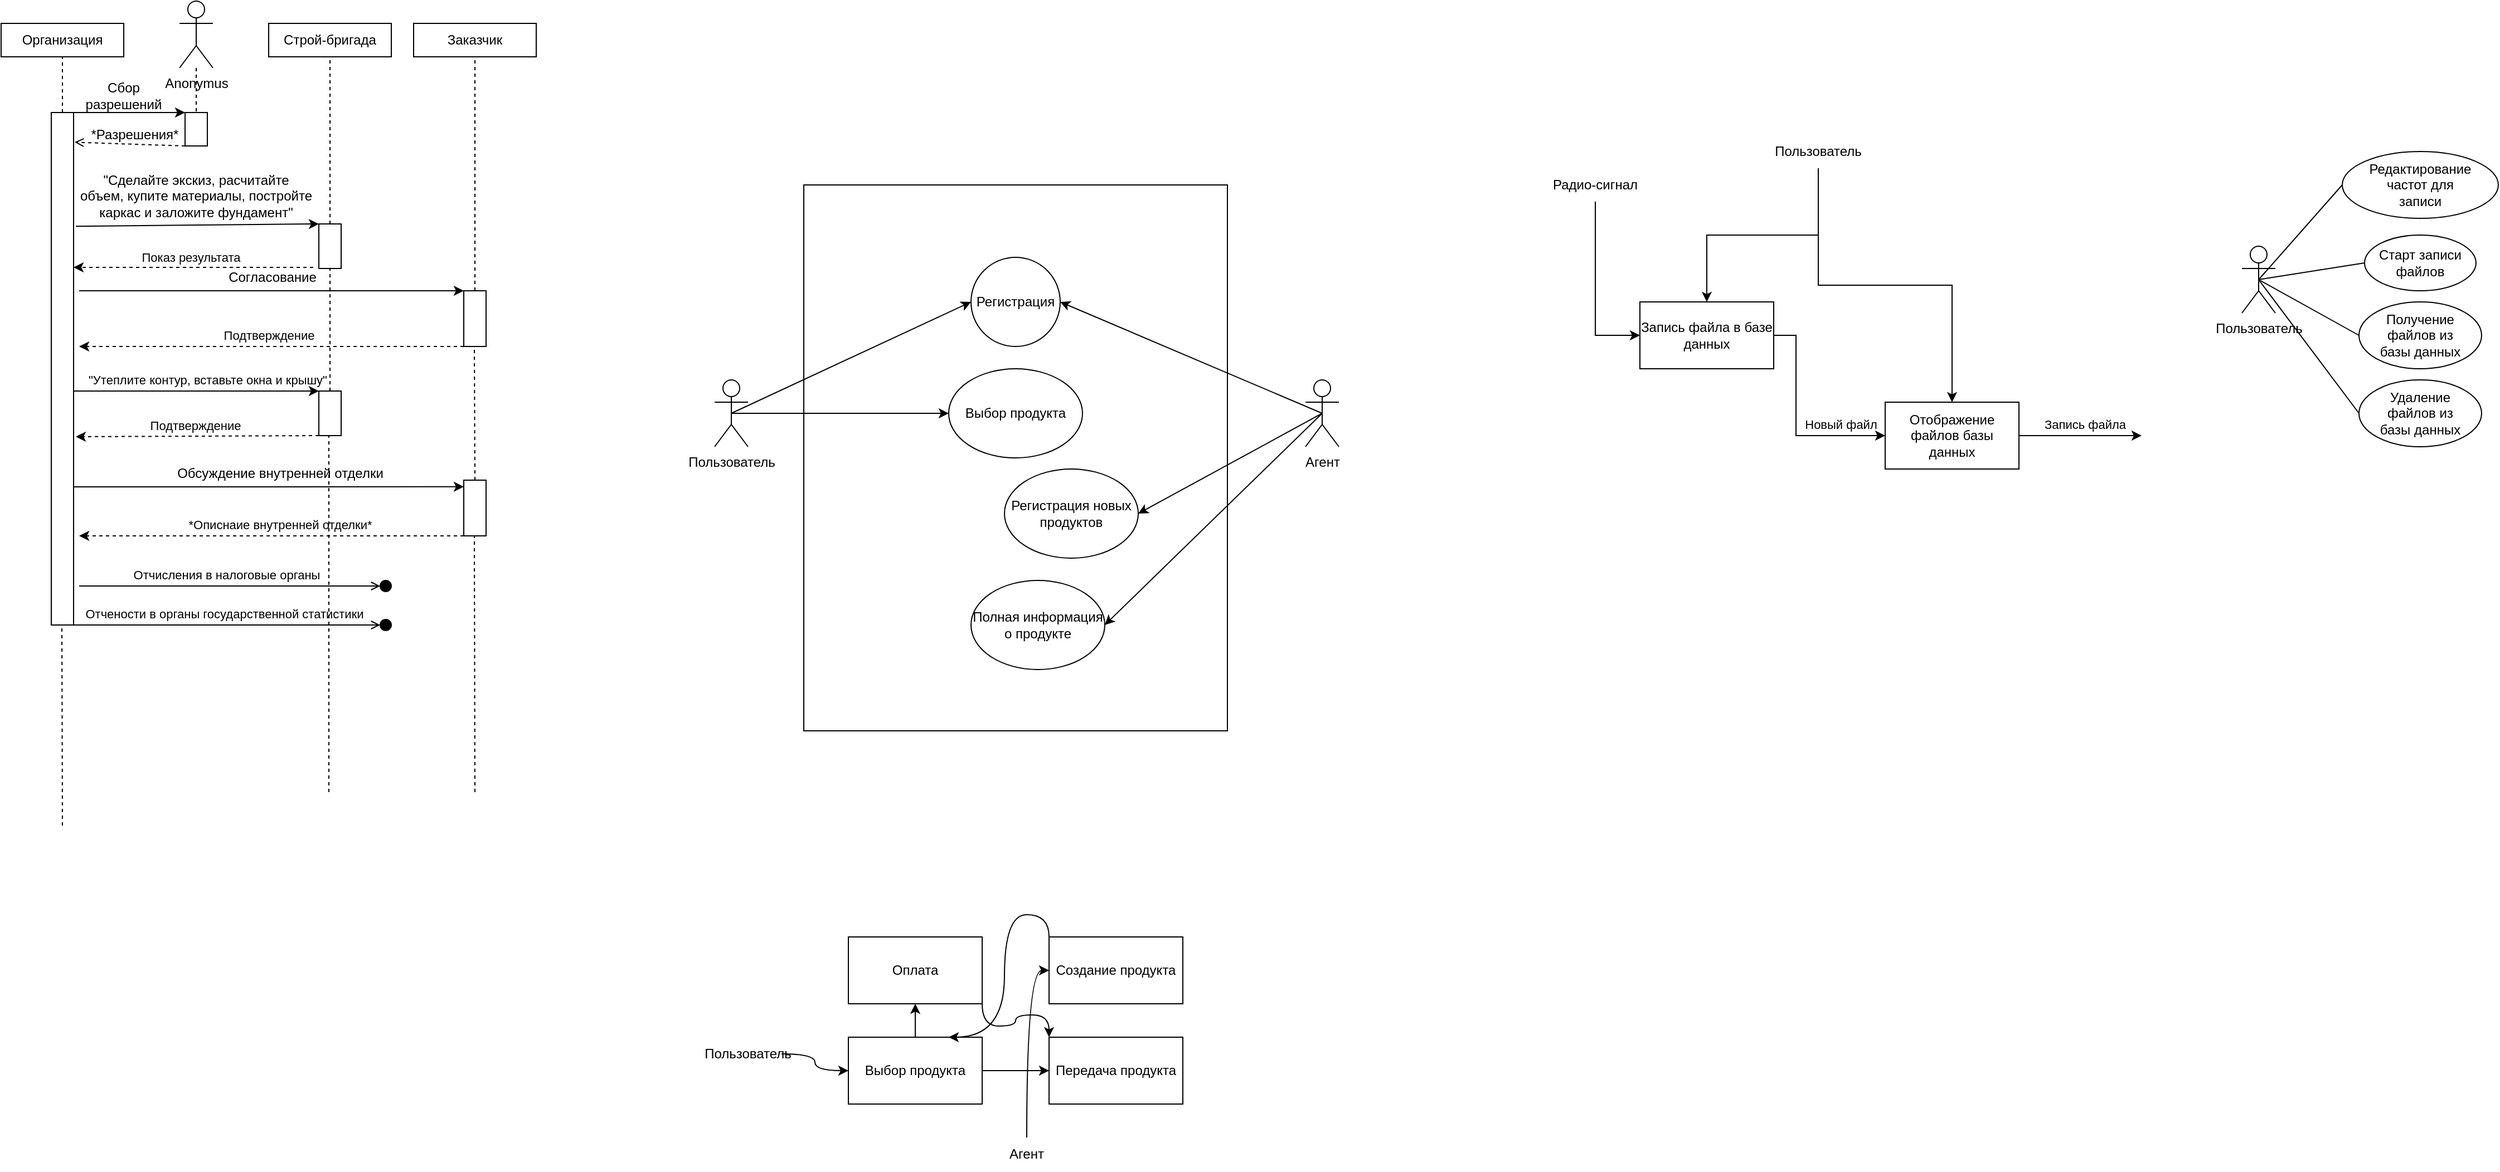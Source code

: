 <mxfile version="21.4.0" type="github">
  <diagram id="9A7MVEOFxFhtF_scJMIG" name="Страница 1">
    <mxGraphModel dx="1084" dy="775" grid="0" gridSize="10" guides="1" tooltips="1" connect="1" arrows="1" fold="1" page="0" pageScale="1" pageWidth="827" pageHeight="1169" math="0" shadow="0">
      <root>
        <mxCell id="0" />
        <mxCell id="1" parent="0" />
        <mxCell id="ippXnMR_HA9V69lSx-qk-1" value="Организация" style="rounded=0;whiteSpace=wrap;html=1;fillColor=none;" parent="1" vertex="1">
          <mxGeometry x="-220" y="50" width="110" height="30" as="geometry" />
        </mxCell>
        <mxCell id="ippXnMR_HA9V69lSx-qk-2" value="Заказчик" style="rounded=0;whiteSpace=wrap;html=1;fillColor=none;" parent="1" vertex="1">
          <mxGeometry x="150" y="50" width="110" height="30" as="geometry" />
        </mxCell>
        <mxCell id="ippXnMR_HA9V69lSx-qk-3" value="Строй-бригада" style="rounded=0;whiteSpace=wrap;html=1;fillColor=none;" parent="1" vertex="1">
          <mxGeometry x="20" y="50" width="110" height="30" as="geometry" />
        </mxCell>
        <mxCell id="ippXnMR_HA9V69lSx-qk-5" value="" style="rounded=0;whiteSpace=wrap;html=1;fillColor=none;" parent="1" vertex="1">
          <mxGeometry x="-175" y="130" width="20" height="460" as="geometry" />
        </mxCell>
        <mxCell id="ippXnMR_HA9V69lSx-qk-6" value="Anonymus" style="shape=umlActor;verticalLabelPosition=bottom;verticalAlign=top;html=1;outlineConnect=0;fillColor=none;" parent="1" vertex="1">
          <mxGeometry x="-60" y="30" width="30" height="60" as="geometry" />
        </mxCell>
        <mxCell id="ippXnMR_HA9V69lSx-qk-7" value="" style="rounded=0;whiteSpace=wrap;html=1;fillColor=none;" parent="1" vertex="1">
          <mxGeometry x="-55" y="130" width="20" height="30" as="geometry" />
        </mxCell>
        <mxCell id="ippXnMR_HA9V69lSx-qk-9" value="" style="endArrow=classic;html=1;rounded=0;entryX=0;entryY=0;entryDx=0;entryDy=0;exitX=1;exitY=0;exitDx=0;exitDy=0;" parent="1" source="ippXnMR_HA9V69lSx-qk-5" target="ippXnMR_HA9V69lSx-qk-7" edge="1">
          <mxGeometry width="50" height="50" relative="1" as="geometry">
            <mxPoint x="20" y="430" as="sourcePoint" />
            <mxPoint x="70" y="380" as="targetPoint" />
          </mxGeometry>
        </mxCell>
        <mxCell id="ippXnMR_HA9V69lSx-qk-10" value="" style="endArrow=open;html=1;rounded=0;dashed=1;exitX=0;exitY=1;exitDx=0;exitDy=0;entryX=1.05;entryY=0.058;entryDx=0;entryDy=0;entryPerimeter=0;endFill=0;" parent="1" source="ippXnMR_HA9V69lSx-qk-7" target="ippXnMR_HA9V69lSx-qk-5" edge="1">
          <mxGeometry width="50" height="50" relative="1" as="geometry">
            <mxPoint x="20" y="430" as="sourcePoint" />
            <mxPoint x="-150" y="180" as="targetPoint" />
          </mxGeometry>
        </mxCell>
        <mxCell id="ippXnMR_HA9V69lSx-qk-11" value="Сбор разрешений" style="text;html=1;strokeColor=none;fillColor=none;align=center;verticalAlign=middle;whiteSpace=wrap;rounded=0;" parent="1" vertex="1">
          <mxGeometry x="-140" y="100" width="60" height="30" as="geometry" />
        </mxCell>
        <mxCell id="ippXnMR_HA9V69lSx-qk-14" value="" style="endArrow=none;dashed=1;html=1;rounded=0;entryX=0.5;entryY=1;entryDx=0;entryDy=0;exitX=0.5;exitY=0;exitDx=0;exitDy=0;" parent="1" source="ippXnMR_HA9V69lSx-qk-5" target="ippXnMR_HA9V69lSx-qk-1" edge="1">
          <mxGeometry width="50" height="50" relative="1" as="geometry">
            <mxPoint x="20" y="420" as="sourcePoint" />
            <mxPoint x="70" y="370" as="targetPoint" />
          </mxGeometry>
        </mxCell>
        <mxCell id="ippXnMR_HA9V69lSx-qk-15" value="*Разрешения*" style="text;html=1;strokeColor=none;fillColor=none;align=center;verticalAlign=middle;whiteSpace=wrap;rounded=0;" parent="1" vertex="1">
          <mxGeometry x="-130" y="140" width="60" height="20" as="geometry" />
        </mxCell>
        <mxCell id="ippXnMR_HA9V69lSx-qk-16" value="" style="rounded=0;whiteSpace=wrap;html=1;fillColor=none;" parent="1" vertex="1">
          <mxGeometry x="65" y="230" width="20" height="40" as="geometry" />
        </mxCell>
        <mxCell id="ippXnMR_HA9V69lSx-qk-17" value="" style="rounded=0;whiteSpace=wrap;html=1;fillColor=none;" parent="1" vertex="1">
          <mxGeometry x="195" y="290" width="20" height="50" as="geometry" />
        </mxCell>
        <mxCell id="ippXnMR_HA9V69lSx-qk-18" value="" style="endArrow=none;dashed=1;html=1;rounded=0;entryX=0.5;entryY=1;entryDx=0;entryDy=0;exitX=0.5;exitY=0;exitDx=0;exitDy=0;" parent="1" source="ippXnMR_HA9V69lSx-qk-16" target="ippXnMR_HA9V69lSx-qk-3" edge="1">
          <mxGeometry width="50" height="50" relative="1" as="geometry">
            <mxPoint x="20" y="420" as="sourcePoint" />
            <mxPoint x="70" y="370" as="targetPoint" />
          </mxGeometry>
        </mxCell>
        <mxCell id="ippXnMR_HA9V69lSx-qk-19" value="" style="endArrow=none;dashed=1;html=1;rounded=0;entryX=0.5;entryY=1;entryDx=0;entryDy=0;exitX=0.5;exitY=0;exitDx=0;exitDy=0;" parent="1" source="ippXnMR_HA9V69lSx-qk-17" target="ippXnMR_HA9V69lSx-qk-2" edge="1">
          <mxGeometry width="50" height="50" relative="1" as="geometry">
            <mxPoint x="20" y="420" as="sourcePoint" />
            <mxPoint x="70" y="370" as="targetPoint" />
          </mxGeometry>
        </mxCell>
        <mxCell id="ippXnMR_HA9V69lSx-qk-20" value="" style="endArrow=none;dashed=1;html=1;rounded=0;entryX=0.5;entryY=0;entryDx=0;entryDy=0;" parent="1" source="ippXnMR_HA9V69lSx-qk-6" target="ippXnMR_HA9V69lSx-qk-7" edge="1">
          <mxGeometry width="50" height="50" relative="1" as="geometry">
            <mxPoint x="20" y="420" as="sourcePoint" />
            <mxPoint x="70" y="370" as="targetPoint" />
          </mxGeometry>
        </mxCell>
        <mxCell id="ippXnMR_HA9V69lSx-qk-21" value="" style="endArrow=classic;html=1;rounded=0;exitX=1.1;exitY=0.222;exitDx=0;exitDy=0;exitPerimeter=0;entryX=0;entryY=0;entryDx=0;entryDy=0;endFill=1;" parent="1" source="ippXnMR_HA9V69lSx-qk-5" target="ippXnMR_HA9V69lSx-qk-16" edge="1">
          <mxGeometry width="50" height="50" relative="1" as="geometry">
            <mxPoint x="-155" y="236" as="sourcePoint" />
            <mxPoint x="63" y="236.2" as="targetPoint" />
          </mxGeometry>
        </mxCell>
        <mxCell id="ippXnMR_HA9V69lSx-qk-22" value="&quot;Сделайте экскиз, расчитайте объем, купите материалы, постройте каркас и заложите фундамент&quot;" style="text;html=1;strokeColor=none;fillColor=none;align=center;verticalAlign=middle;whiteSpace=wrap;rounded=0;" parent="1" vertex="1">
          <mxGeometry x="-150" y="190" width="210" height="30" as="geometry" />
        </mxCell>
        <mxCell id="ippXnMR_HA9V69lSx-qk-24" value="&#xa;&lt;span style=&quot;color: rgb(0, 0, 0); font-family: Helvetica; font-size: 12px; font-style: normal; font-variant-ligatures: normal; font-variant-caps: normal; font-weight: 400; letter-spacing: normal; orphans: 2; text-align: center; text-indent: 0px; text-transform: none; widows: 2; word-spacing: 0px; -webkit-text-stroke-width: 0px; text-decoration-thickness: initial; text-decoration-style: initial; text-decoration-color: initial; float: none; display: inline !important;&quot;&gt;Согласование&lt;/span&gt;&#xa;&#xa;" style="endArrow=classic;html=1;rounded=0;entryX=0;entryY=0;entryDx=0;entryDy=0;endFill=1;labelBackgroundColor=none;" parent="1" target="ippXnMR_HA9V69lSx-qk-17" edge="1">
          <mxGeometry y="6" width="50" height="50" relative="1" as="geometry">
            <mxPoint x="-150" y="290" as="sourcePoint" />
            <mxPoint x="195" y="295.9" as="targetPoint" />
            <mxPoint as="offset" />
          </mxGeometry>
        </mxCell>
        <mxCell id="ippXnMR_HA9V69lSx-qk-26" value="Подтверждение" style="endArrow=classic;html=1;rounded=0;exitX=0;exitY=1;exitDx=0;exitDy=0;dashed=1;labelBackgroundColor=none;" parent="1" source="ippXnMR_HA9V69lSx-qk-17" edge="1">
          <mxGeometry x="0.015" y="-10" width="50" height="50" relative="1" as="geometry">
            <mxPoint x="20" y="370" as="sourcePoint" />
            <mxPoint x="-150" y="340" as="targetPoint" />
            <mxPoint as="offset" />
          </mxGeometry>
        </mxCell>
        <mxCell id="ippXnMR_HA9V69lSx-qk-28" value="" style="rounded=0;whiteSpace=wrap;html=1;fillColor=none;" parent="1" vertex="1">
          <mxGeometry x="195" y="460" width="20" height="50" as="geometry" />
        </mxCell>
        <mxCell id="ippXnMR_HA9V69lSx-qk-29" value="&#xa;&lt;span style=&quot;color: rgb(0, 0, 0); font-family: Helvetica; font-size: 12px; font-style: normal; font-variant-ligatures: normal; font-variant-caps: normal; font-weight: 400; letter-spacing: normal; orphans: 2; text-align: center; text-indent: 0px; text-transform: none; widows: 2; word-spacing: 0px; -webkit-text-stroke-width: 0px; text-decoration-thickness: initial; text-decoration-style: initial; text-decoration-color: initial; float: none; display: inline !important;&quot;&gt;Обсуждение внутренней отделки&lt;/span&gt;&#xa;&#xa;" style="endArrow=classic;html=1;rounded=0;exitX=1;exitY=0.112;exitDx=0;exitDy=0;exitPerimeter=0;entryX=0;entryY=0.308;entryDx=0;entryDy=0;entryPerimeter=0;endFill=1;labelBackgroundColor=none;" parent="1" edge="1">
          <mxGeometry x="0.057" y="6" width="50" height="50" relative="1" as="geometry">
            <mxPoint x="-155" y="466" as="sourcePoint" />
            <mxPoint x="195" y="465.9" as="targetPoint" />
            <mxPoint as="offset" />
          </mxGeometry>
        </mxCell>
        <mxCell id="ippXnMR_HA9V69lSx-qk-31" value="*Описнаие внутренней отделки*" style="endArrow=classic;html=1;rounded=0;exitX=0;exitY=1;exitDx=0;exitDy=0;dashed=1;labelBackgroundColor=none;" parent="1" source="ippXnMR_HA9V69lSx-qk-28" edge="1">
          <mxGeometry x="-0.043" y="-10" width="50" height="50" relative="1" as="geometry">
            <mxPoint x="20" y="540" as="sourcePoint" />
            <mxPoint x="-150" y="510" as="targetPoint" />
            <mxPoint as="offset" />
          </mxGeometry>
        </mxCell>
        <mxCell id="ippXnMR_HA9V69lSx-qk-33" value="Показ результата" style="endArrow=classic;html=1;rounded=0;dashed=1;" parent="1" edge="1">
          <mxGeometry x="0.023" y="-9" width="50" height="50" relative="1" as="geometry">
            <mxPoint x="60" y="269" as="sourcePoint" />
            <mxPoint x="-155" y="269" as="targetPoint" />
            <mxPoint as="offset" />
          </mxGeometry>
        </mxCell>
        <mxCell id="ippXnMR_HA9V69lSx-qk-34" value="" style="rounded=0;whiteSpace=wrap;html=1;fillColor=none;" parent="1" vertex="1">
          <mxGeometry x="65" y="380" width="20" height="40" as="geometry" />
        </mxCell>
        <mxCell id="ippXnMR_HA9V69lSx-qk-37" value="&quot;Утеплите контур, вставьте окна и крышу&quot;" style="endArrow=classic;html=1;rounded=0;endFill=1;labelBackgroundColor=none;" parent="1" edge="1">
          <mxGeometry x="0.091" y="10" width="50" height="50" relative="1" as="geometry">
            <mxPoint x="-155" y="380" as="sourcePoint" />
            <mxPoint x="65" y="380" as="targetPoint" />
            <mxPoint as="offset" />
          </mxGeometry>
        </mxCell>
        <mxCell id="ippXnMR_HA9V69lSx-qk-38" value="Подтверждение" style="endArrow=classic;html=1;rounded=0;exitX=0;exitY=1;exitDx=0;exitDy=0;dashed=1;labelBackgroundColor=none;entryX=1.1;entryY=0.562;entryDx=0;entryDy=0;entryPerimeter=0;" parent="1" source="ippXnMR_HA9V69lSx-qk-34" edge="1">
          <mxGeometry x="0.015" y="-10" width="50" height="50" relative="1" as="geometry">
            <mxPoint x="200" y="424.1" as="sourcePoint" />
            <mxPoint x="-153" y="421" as="targetPoint" />
            <mxPoint as="offset" />
          </mxGeometry>
        </mxCell>
        <mxCell id="ippXnMR_HA9V69lSx-qk-39" value="" style="endArrow=none;dashed=1;html=1;rounded=0;labelBackgroundColor=none;exitX=0.5;exitY=0;exitDx=0;exitDy=0;entryX=0.5;entryY=1;entryDx=0;entryDy=0;" parent="1" source="ippXnMR_HA9V69lSx-qk-34" target="ippXnMR_HA9V69lSx-qk-16" edge="1">
          <mxGeometry width="50" height="50" relative="1" as="geometry">
            <mxPoint x="-70" y="350" as="sourcePoint" />
            <mxPoint x="80" y="270" as="targetPoint" />
          </mxGeometry>
        </mxCell>
        <mxCell id="ippXnMR_HA9V69lSx-qk-40" value="Отчисления в налоговые органы" style="endArrow=open;html=1;rounded=0;labelBackgroundColor=none;endFill=0;" parent="1" target="ippXnMR_HA9V69lSx-qk-42" edge="1">
          <mxGeometry x="-0.023" y="10" width="50" height="50" relative="1" as="geometry">
            <mxPoint x="-150" y="555" as="sourcePoint" />
            <mxPoint x="60" y="560" as="targetPoint" />
            <mxPoint as="offset" />
          </mxGeometry>
        </mxCell>
        <mxCell id="ippXnMR_HA9V69lSx-qk-41" value="Отчености в органы государственной статистики" style="endArrow=open;html=1;rounded=0;labelBackgroundColor=none;endFill=0;entryX=0;entryY=0.5;entryDx=0;entryDy=0;" parent="1" target="ippXnMR_HA9V69lSx-qk-43" edge="1">
          <mxGeometry x="-0.018" y="10" width="50" height="50" relative="1" as="geometry">
            <mxPoint x="-155" y="590" as="sourcePoint" />
            <mxPoint x="60" y="590" as="targetPoint" />
            <mxPoint as="offset" />
          </mxGeometry>
        </mxCell>
        <mxCell id="ippXnMR_HA9V69lSx-qk-42" value="" style="ellipse;whiteSpace=wrap;html=1;aspect=fixed;fillColor=#000000;" parent="1" vertex="1">
          <mxGeometry x="120" y="550" width="10" height="10" as="geometry" />
        </mxCell>
        <mxCell id="ippXnMR_HA9V69lSx-qk-43" value="" style="ellipse;whiteSpace=wrap;html=1;aspect=fixed;fillColor=#000000;" parent="1" vertex="1">
          <mxGeometry x="120" y="585" width="10" height="10" as="geometry" />
        </mxCell>
        <mxCell id="ippXnMR_HA9V69lSx-qk-47" value="" style="endArrow=none;dashed=1;html=1;rounded=0;labelBackgroundColor=none;entryX=0.5;entryY=1;entryDx=0;entryDy=0;" parent="1" edge="1">
          <mxGeometry width="50" height="50" relative="1" as="geometry">
            <mxPoint x="74" y="740" as="sourcePoint" />
            <mxPoint x="74" y="420" as="targetPoint" />
          </mxGeometry>
        </mxCell>
        <mxCell id="ippXnMR_HA9V69lSx-qk-48" value="" style="endArrow=none;dashed=1;html=1;rounded=0;labelBackgroundColor=none;exitX=0.5;exitY=0;exitDx=0;exitDy=0;entryX=0.5;entryY=1;entryDx=0;entryDy=0;" parent="1" source="ippXnMR_HA9V69lSx-qk-28" edge="1">
          <mxGeometry width="50" height="50" relative="1" as="geometry">
            <mxPoint x="204.5" y="450" as="sourcePoint" />
            <mxPoint x="204.5" y="340" as="targetPoint" />
          </mxGeometry>
        </mxCell>
        <mxCell id="ippXnMR_HA9V69lSx-qk-50" value="" style="endArrow=none;dashed=1;html=1;rounded=0;labelBackgroundColor=none;entryX=0.5;entryY=1;entryDx=0;entryDy=0;" parent="1" edge="1">
          <mxGeometry width="50" height="50" relative="1" as="geometry">
            <mxPoint x="205" y="740" as="sourcePoint" />
            <mxPoint x="204.5" y="510" as="targetPoint" />
          </mxGeometry>
        </mxCell>
        <mxCell id="ippXnMR_HA9V69lSx-qk-51" value="" style="endArrow=none;dashed=1;html=1;rounded=0;labelBackgroundColor=none;entryX=0.5;entryY=1;entryDx=0;entryDy=0;" parent="1" edge="1">
          <mxGeometry width="50" height="50" relative="1" as="geometry">
            <mxPoint x="-165" y="770" as="sourcePoint" />
            <mxPoint x="-165.5" y="590" as="targetPoint" />
          </mxGeometry>
        </mxCell>
        <mxCell id="7LROkoG0Fuhfw2bmRUbS-1" value="" style="rounded=0;whiteSpace=wrap;html=1;fillColor=none;" parent="1" vertex="1">
          <mxGeometry x="500" y="195" width="380" height="490" as="geometry" />
        </mxCell>
        <mxCell id="7LROkoG0Fuhfw2bmRUbS-8" style="rounded=0;orthogonalLoop=1;jettySize=auto;html=1;exitX=0.5;exitY=0.5;exitDx=0;exitDy=0;exitPerimeter=0;entryX=0;entryY=0.5;entryDx=0;entryDy=0;" parent="1" source="7LROkoG0Fuhfw2bmRUbS-2" target="7LROkoG0Fuhfw2bmRUbS-6" edge="1">
          <mxGeometry relative="1" as="geometry" />
        </mxCell>
        <mxCell id="7LROkoG0Fuhfw2bmRUbS-10" style="rounded=0;orthogonalLoop=1;jettySize=auto;html=1;exitX=0.5;exitY=0.5;exitDx=0;exitDy=0;exitPerimeter=0;entryX=0;entryY=0.5;entryDx=0;entryDy=0;" parent="1" source="7LROkoG0Fuhfw2bmRUbS-2" target="7LROkoG0Fuhfw2bmRUbS-9" edge="1">
          <mxGeometry relative="1" as="geometry" />
        </mxCell>
        <mxCell id="7LROkoG0Fuhfw2bmRUbS-2" value="Пользователь" style="shape=umlActor;verticalLabelPosition=bottom;verticalAlign=top;html=1;outlineConnect=0;" parent="1" vertex="1">
          <mxGeometry x="420" y="370" width="30" height="60" as="geometry" />
        </mxCell>
        <mxCell id="7LROkoG0Fuhfw2bmRUbS-7" style="rounded=0;orthogonalLoop=1;jettySize=auto;html=1;exitX=0.5;exitY=0.5;exitDx=0;exitDy=0;exitPerimeter=0;entryX=1;entryY=0.5;entryDx=0;entryDy=0;" parent="1" source="7LROkoG0Fuhfw2bmRUbS-3" target="7LROkoG0Fuhfw2bmRUbS-6" edge="1">
          <mxGeometry relative="1" as="geometry" />
        </mxCell>
        <mxCell id="7LROkoG0Fuhfw2bmRUbS-12" style="rounded=0;orthogonalLoop=1;jettySize=auto;html=1;exitX=0.5;exitY=0.5;exitDx=0;exitDy=0;exitPerimeter=0;entryX=1;entryY=0.5;entryDx=0;entryDy=0;" parent="1" source="7LROkoG0Fuhfw2bmRUbS-3" target="7LROkoG0Fuhfw2bmRUbS-11" edge="1">
          <mxGeometry relative="1" as="geometry" />
        </mxCell>
        <mxCell id="7LROkoG0Fuhfw2bmRUbS-14" style="rounded=0;orthogonalLoop=1;jettySize=auto;html=1;exitX=0.5;exitY=0.5;exitDx=0;exitDy=0;exitPerimeter=0;entryX=1;entryY=0.5;entryDx=0;entryDy=0;" parent="1" source="7LROkoG0Fuhfw2bmRUbS-3" target="7LROkoG0Fuhfw2bmRUbS-13" edge="1">
          <mxGeometry relative="1" as="geometry" />
        </mxCell>
        <mxCell id="7LROkoG0Fuhfw2bmRUbS-3" value="Агент" style="shape=umlActor;verticalLabelPosition=bottom;verticalAlign=top;html=1;outlineConnect=0;" parent="1" vertex="1">
          <mxGeometry x="950" y="370" width="30" height="60" as="geometry" />
        </mxCell>
        <mxCell id="7LROkoG0Fuhfw2bmRUbS-6" value="Регистрация" style="ellipse;whiteSpace=wrap;html=1;aspect=fixed;" parent="1" vertex="1">
          <mxGeometry x="650" y="260" width="80" height="80" as="geometry" />
        </mxCell>
        <mxCell id="7LROkoG0Fuhfw2bmRUbS-9" value="Выбор продукта" style="ellipse;whiteSpace=wrap;html=1;" parent="1" vertex="1">
          <mxGeometry x="630" y="360" width="120" height="80" as="geometry" />
        </mxCell>
        <mxCell id="7LROkoG0Fuhfw2bmRUbS-11" value="Регистрация новых продуктов" style="ellipse;whiteSpace=wrap;html=1;" parent="1" vertex="1">
          <mxGeometry x="680" y="450" width="120" height="80" as="geometry" />
        </mxCell>
        <mxCell id="7LROkoG0Fuhfw2bmRUbS-13" value="Полная информация о продукте" style="ellipse;whiteSpace=wrap;html=1;" parent="1" vertex="1">
          <mxGeometry x="650" y="550" width="120" height="80" as="geometry" />
        </mxCell>
        <mxCell id="7LROkoG0Fuhfw2bmRUbS-23" style="edgeStyle=orthogonalEdgeStyle;rounded=0;orthogonalLoop=1;jettySize=auto;html=1;exitX=1;exitY=1;exitDx=0;exitDy=0;entryX=0;entryY=0;entryDx=0;entryDy=0;curved=1;" parent="1" source="7LROkoG0Fuhfw2bmRUbS-15" target="7LROkoG0Fuhfw2bmRUbS-18" edge="1">
          <mxGeometry relative="1" as="geometry" />
        </mxCell>
        <mxCell id="7LROkoG0Fuhfw2bmRUbS-15" value="Оплата" style="rounded=0;whiteSpace=wrap;html=1;" parent="1" vertex="1">
          <mxGeometry x="540" y="870" width="120" height="60" as="geometry" />
        </mxCell>
        <mxCell id="7LROkoG0Fuhfw2bmRUbS-22" style="edgeStyle=orthogonalEdgeStyle;rounded=0;orthogonalLoop=1;jettySize=auto;html=1;exitX=0.5;exitY=0;exitDx=0;exitDy=0;entryX=0.5;entryY=1;entryDx=0;entryDy=0;" parent="1" source="7LROkoG0Fuhfw2bmRUbS-16" target="7LROkoG0Fuhfw2bmRUbS-15" edge="1">
          <mxGeometry relative="1" as="geometry" />
        </mxCell>
        <mxCell id="7LROkoG0Fuhfw2bmRUbS-24" style="edgeStyle=orthogonalEdgeStyle;rounded=0;orthogonalLoop=1;jettySize=auto;html=1;exitX=1;exitY=0.5;exitDx=0;exitDy=0;entryX=0;entryY=0.5;entryDx=0;entryDy=0;" parent="1" source="7LROkoG0Fuhfw2bmRUbS-16" target="7LROkoG0Fuhfw2bmRUbS-18" edge="1">
          <mxGeometry relative="1" as="geometry" />
        </mxCell>
        <mxCell id="7LROkoG0Fuhfw2bmRUbS-16" value="Выбор продукта" style="rounded=0;whiteSpace=wrap;html=1;" parent="1" vertex="1">
          <mxGeometry x="540" y="960" width="120" height="60" as="geometry" />
        </mxCell>
        <mxCell id="7LROkoG0Fuhfw2bmRUbS-26" style="edgeStyle=orthogonalEdgeStyle;rounded=0;orthogonalLoop=1;jettySize=auto;html=1;exitX=0;exitY=0;exitDx=0;exitDy=0;entryX=0.75;entryY=0;entryDx=0;entryDy=0;curved=1;" parent="1" source="7LROkoG0Fuhfw2bmRUbS-17" target="7LROkoG0Fuhfw2bmRUbS-16" edge="1">
          <mxGeometry relative="1" as="geometry">
            <Array as="points">
              <mxPoint x="720" y="850" />
              <mxPoint x="680" y="850" />
              <mxPoint x="680" y="960" />
            </Array>
          </mxGeometry>
        </mxCell>
        <mxCell id="7LROkoG0Fuhfw2bmRUbS-17" value="Создание продукта" style="rounded=0;whiteSpace=wrap;html=1;" parent="1" vertex="1">
          <mxGeometry x="720" y="870" width="120" height="60" as="geometry" />
        </mxCell>
        <mxCell id="7LROkoG0Fuhfw2bmRUbS-18" value="Передача продукта" style="rounded=0;whiteSpace=wrap;html=1;" parent="1" vertex="1">
          <mxGeometry x="720" y="960" width="120" height="60" as="geometry" />
        </mxCell>
        <mxCell id="7LROkoG0Fuhfw2bmRUbS-21" value="" style="edgeStyle=orthogonalEdgeStyle;rounded=0;orthogonalLoop=1;jettySize=auto;html=1;curved=1;" parent="1" source="7LROkoG0Fuhfw2bmRUbS-19" target="7LROkoG0Fuhfw2bmRUbS-16" edge="1">
          <mxGeometry relative="1" as="geometry" />
        </mxCell>
        <mxCell id="7LROkoG0Fuhfw2bmRUbS-19" value="Пользователь" style="text;html=1;strokeColor=none;fillColor=none;align=center;verticalAlign=middle;whiteSpace=wrap;rounded=0;" parent="1" vertex="1">
          <mxGeometry x="420" y="960" width="60" height="30" as="geometry" />
        </mxCell>
        <mxCell id="7LROkoG0Fuhfw2bmRUbS-25" style="edgeStyle=orthogonalEdgeStyle;rounded=0;orthogonalLoop=1;jettySize=auto;html=1;exitX=0.5;exitY=0;exitDx=0;exitDy=0;entryX=0;entryY=0.5;entryDx=0;entryDy=0;curved=1;" parent="1" source="7LROkoG0Fuhfw2bmRUbS-20" target="7LROkoG0Fuhfw2bmRUbS-17" edge="1">
          <mxGeometry relative="1" as="geometry" />
        </mxCell>
        <mxCell id="7LROkoG0Fuhfw2bmRUbS-20" value="Агент" style="text;html=1;strokeColor=none;fillColor=none;align=center;verticalAlign=middle;whiteSpace=wrap;rounded=0;" parent="1" vertex="1">
          <mxGeometry x="670" y="1050" width="60" height="30" as="geometry" />
        </mxCell>
        <mxCell id="GzgIg2TXakf5-dDF0Mml-9" style="edgeStyle=orthogonalEdgeStyle;rounded=0;orthogonalLoop=1;jettySize=auto;html=1;exitX=0.5;exitY=1;exitDx=0;exitDy=0;entryX=0.5;entryY=0;entryDx=0;entryDy=0;" parent="1" source="GzgIg2TXakf5-dDF0Mml-1" target="GzgIg2TXakf5-dDF0Mml-6" edge="1">
          <mxGeometry relative="1" as="geometry" />
        </mxCell>
        <mxCell id="GzgIg2TXakf5-dDF0Mml-10" style="edgeStyle=orthogonalEdgeStyle;rounded=0;orthogonalLoop=1;jettySize=auto;html=1;exitX=0.5;exitY=1;exitDx=0;exitDy=0;entryX=0.5;entryY=0;entryDx=0;entryDy=0;" parent="1" source="GzgIg2TXakf5-dDF0Mml-1" target="GzgIg2TXakf5-dDF0Mml-5" edge="1">
          <mxGeometry relative="1" as="geometry" />
        </mxCell>
        <mxCell id="GzgIg2TXakf5-dDF0Mml-1" value="Пользователь" style="text;html=1;strokeColor=none;fillColor=none;align=center;verticalAlign=middle;whiteSpace=wrap;rounded=0;" parent="1" vertex="1">
          <mxGeometry x="1380" y="150" width="60" height="30" as="geometry" />
        </mxCell>
        <mxCell id="GzgIg2TXakf5-dDF0Mml-7" style="edgeStyle=orthogonalEdgeStyle;rounded=0;orthogonalLoop=1;jettySize=auto;html=1;exitX=0.5;exitY=1;exitDx=0;exitDy=0;entryX=0;entryY=0.5;entryDx=0;entryDy=0;" parent="1" source="GzgIg2TXakf5-dDF0Mml-2" target="GzgIg2TXakf5-dDF0Mml-6" edge="1">
          <mxGeometry relative="1" as="geometry" />
        </mxCell>
        <mxCell id="GzgIg2TXakf5-dDF0Mml-2" value="Радио-сигнал" style="text;html=1;strokeColor=none;fillColor=none;align=center;verticalAlign=middle;whiteSpace=wrap;rounded=0;" parent="1" vertex="1">
          <mxGeometry x="1160" y="180" width="100" height="30" as="geometry" />
        </mxCell>
        <mxCell id="GzgIg2TXakf5-dDF0Mml-5" value="Отображение файлов базы данных" style="rounded=0;whiteSpace=wrap;html=1;" parent="1" vertex="1">
          <mxGeometry x="1470" y="390" width="120" height="60" as="geometry" />
        </mxCell>
        <mxCell id="GzgIg2TXakf5-dDF0Mml-11" value="Новый файл" style="edgeStyle=orthogonalEdgeStyle;rounded=0;orthogonalLoop=1;jettySize=auto;html=1;exitX=1;exitY=0.5;exitDx=0;exitDy=0;entryX=0;entryY=0.5;entryDx=0;entryDy=0;labelBackgroundColor=none;" parent="1" source="GzgIg2TXakf5-dDF0Mml-6" target="GzgIg2TXakf5-dDF0Mml-5" edge="1">
          <mxGeometry x="0.579" y="10" relative="1" as="geometry">
            <Array as="points">
              <mxPoint x="1390" y="330" />
              <mxPoint x="1390" y="420" />
            </Array>
            <mxPoint as="offset" />
          </mxGeometry>
        </mxCell>
        <mxCell id="GzgIg2TXakf5-dDF0Mml-6" value="Запись файла в базе данных" style="rounded=0;whiteSpace=wrap;html=1;" parent="1" vertex="1">
          <mxGeometry x="1250" y="300" width="120" height="60" as="geometry" />
        </mxCell>
        <mxCell id="GzgIg2TXakf5-dDF0Mml-8" value="Запись файла" style="endArrow=classic;html=1;rounded=0;exitX=1;exitY=0.5;exitDx=0;exitDy=0;labelBackgroundColor=none;" parent="1" source="GzgIg2TXakf5-dDF0Mml-5" edge="1">
          <mxGeometry x="0.077" y="10" width="50" height="50" relative="1" as="geometry">
            <mxPoint x="1420" y="430" as="sourcePoint" />
            <mxPoint x="1700" y="420" as="targetPoint" />
            <mxPoint as="offset" />
          </mxGeometry>
        </mxCell>
        <mxCell id="PtEYWR6Bmqo4I_ZJXxm--7" style="rounded=0;orthogonalLoop=1;jettySize=auto;html=1;exitX=0.5;exitY=0.5;exitDx=0;exitDy=0;exitPerimeter=0;entryX=0;entryY=0.5;entryDx=0;entryDy=0;endArrow=none;endFill=0;strokeColor=default;" edge="1" parent="1" source="PtEYWR6Bmqo4I_ZJXxm--1" target="PtEYWR6Bmqo4I_ZJXxm--3">
          <mxGeometry relative="1" as="geometry" />
        </mxCell>
        <mxCell id="PtEYWR6Bmqo4I_ZJXxm--8" style="rounded=0;orthogonalLoop=1;jettySize=auto;html=1;exitX=0.5;exitY=0.5;exitDx=0;exitDy=0;exitPerimeter=0;entryX=0;entryY=0.5;entryDx=0;entryDy=0;endArrow=none;endFill=0;" edge="1" parent="1" source="PtEYWR6Bmqo4I_ZJXxm--1" target="PtEYWR6Bmqo4I_ZJXxm--4">
          <mxGeometry relative="1" as="geometry" />
        </mxCell>
        <mxCell id="PtEYWR6Bmqo4I_ZJXxm--9" style="rounded=0;orthogonalLoop=1;jettySize=auto;html=1;exitX=0.5;exitY=0.5;exitDx=0;exitDy=0;exitPerimeter=0;entryX=0;entryY=0.5;entryDx=0;entryDy=0;endArrow=none;endFill=0;" edge="1" parent="1" source="PtEYWR6Bmqo4I_ZJXxm--1" target="PtEYWR6Bmqo4I_ZJXxm--5">
          <mxGeometry relative="1" as="geometry" />
        </mxCell>
        <mxCell id="PtEYWR6Bmqo4I_ZJXxm--10" style="rounded=0;orthogonalLoop=1;jettySize=auto;html=1;exitX=0.5;exitY=0.5;exitDx=0;exitDy=0;exitPerimeter=0;entryX=0;entryY=0.5;entryDx=0;entryDy=0;endArrow=none;endFill=0;" edge="1" parent="1" source="PtEYWR6Bmqo4I_ZJXxm--1" target="PtEYWR6Bmqo4I_ZJXxm--6">
          <mxGeometry relative="1" as="geometry" />
        </mxCell>
        <mxCell id="PtEYWR6Bmqo4I_ZJXxm--1" value="Пользователь" style="shape=umlActor;verticalLabelPosition=bottom;verticalAlign=top;html=1;outlineConnect=0;" vertex="1" parent="1">
          <mxGeometry x="1790" y="250" width="30" height="60" as="geometry" />
        </mxCell>
        <mxCell id="PtEYWR6Bmqo4I_ZJXxm--3" value="Редактирование&lt;br&gt;частот для&lt;br&gt;записи" style="ellipse;whiteSpace=wrap;html=1;" vertex="1" parent="1">
          <mxGeometry x="1880" y="165" width="140" height="60" as="geometry" />
        </mxCell>
        <mxCell id="PtEYWR6Bmqo4I_ZJXxm--4" value="Старт записи файлов" style="ellipse;whiteSpace=wrap;html=1;" vertex="1" parent="1">
          <mxGeometry x="1900" y="240" width="100" height="50" as="geometry" />
        </mxCell>
        <mxCell id="PtEYWR6Bmqo4I_ZJXxm--5" value="Получение &lt;br&gt;файлов из&lt;br&gt;базы данных" style="ellipse;whiteSpace=wrap;html=1;" vertex="1" parent="1">
          <mxGeometry x="1895" y="300" width="110" height="60" as="geometry" />
        </mxCell>
        <mxCell id="PtEYWR6Bmqo4I_ZJXxm--6" value="Удаление&lt;br&gt;файлов из&lt;br&gt;базы данных" style="ellipse;whiteSpace=wrap;html=1;" vertex="1" parent="1">
          <mxGeometry x="1895" y="370" width="110" height="60" as="geometry" />
        </mxCell>
      </root>
    </mxGraphModel>
  </diagram>
</mxfile>
